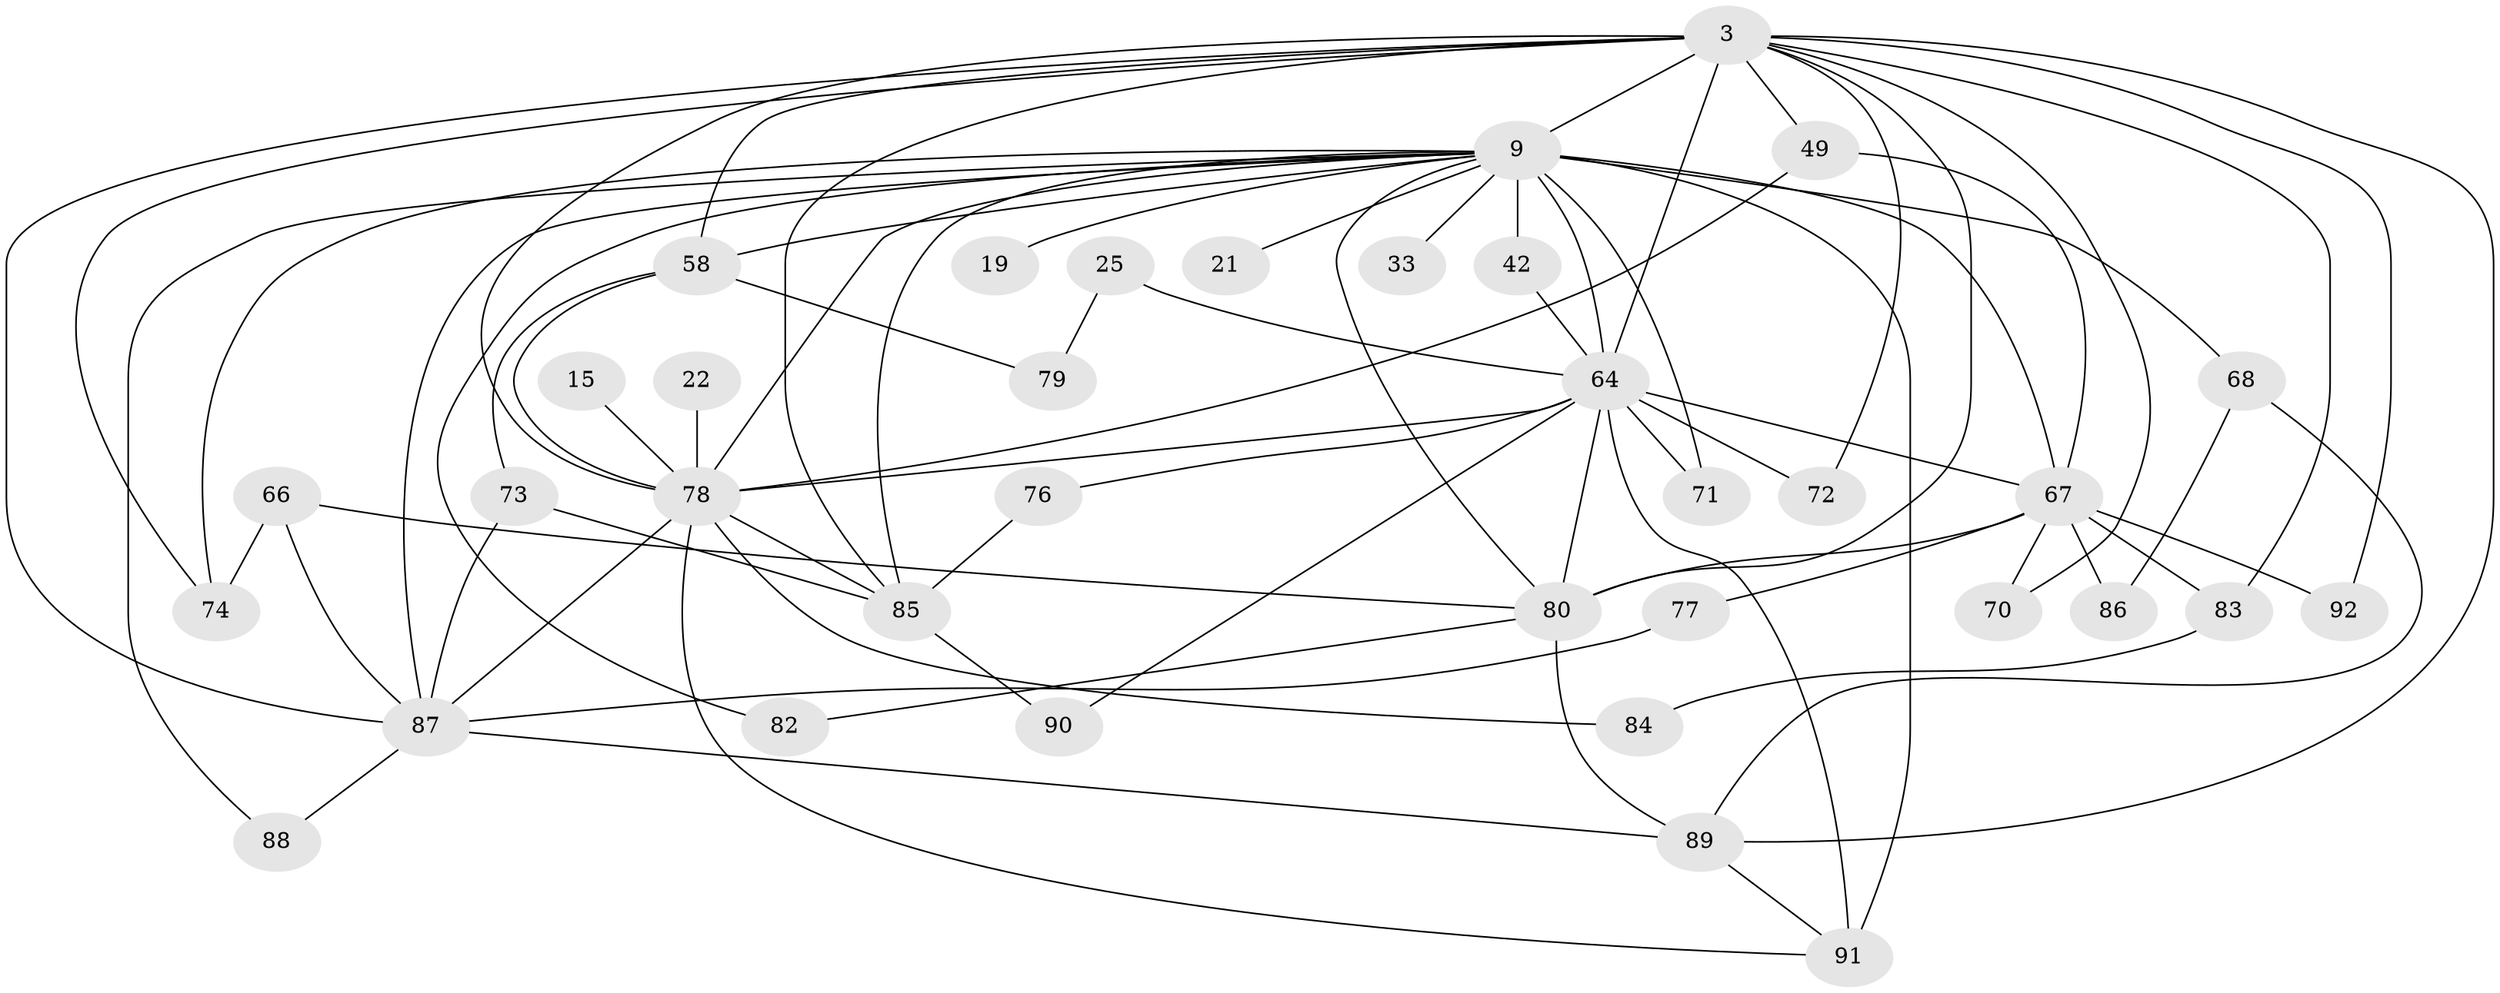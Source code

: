 // original degree distribution, {18: 0.03260869565217391, 20: 0.021739130434782608, 15: 0.010869565217391304, 16: 0.010869565217391304, 12: 0.010869565217391304, 17: 0.010869565217391304, 24: 0.010869565217391304, 4: 0.09782608695652174, 6: 0.010869565217391304, 3: 0.2608695652173913, 2: 0.45652173913043476, 10: 0.010869565217391304, 9: 0.010869565217391304, 8: 0.010869565217391304, 5: 0.03260869565217391}
// Generated by graph-tools (version 1.1) at 2025/48/03/04/25 21:48:54]
// undirected, 36 vertices, 75 edges
graph export_dot {
graph [start="1"]
  node [color=gray90,style=filled];
  3 [super="+2"];
  9 [super="+8"];
  15;
  19;
  21;
  22;
  25;
  33;
  42;
  49 [super="+11"];
  58 [super="+29+48"];
  64 [super="+59+7"];
  66 [super="+27"];
  67 [super="+62+54+52"];
  68;
  70;
  71;
  72 [super="+44"];
  73 [super="+53"];
  74 [super="+50"];
  76;
  77;
  78 [super="+16+10"];
  79;
  80 [super="+65+39+57+41"];
  82 [super="+60"];
  83 [super="+75+14"];
  84;
  85 [super="+56+55+45+36"];
  86 [super="+69"];
  87 [super="+61+81"];
  88;
  89 [super="+12"];
  90;
  91 [super="+63+26"];
  92;
  3 -- 9 [weight=6];
  3 -- 49 [weight=2];
  3 -- 70;
  3 -- 92;
  3 -- 72 [weight=2];
  3 -- 87 [weight=4];
  3 -- 78 [weight=4];
  3 -- 58;
  3 -- 85 [weight=2];
  3 -- 64 [weight=6];
  3 -- 74;
  3 -- 80 [weight=2];
  3 -- 89 [weight=2];
  3 -- 83 [weight=4];
  9 -- 19 [weight=2];
  9 -- 33 [weight=2];
  9 -- 64 [weight=10];
  9 -- 68 [weight=2];
  9 -- 78 [weight=7];
  9 -- 88;
  9 -- 71;
  9 -- 82 [weight=2];
  9 -- 21;
  9 -- 91 [weight=3];
  9 -- 42;
  9 -- 58 [weight=3];
  9 -- 85 [weight=4];
  9 -- 74;
  9 -- 80;
  9 -- 67 [weight=3];
  9 -- 87;
  15 -- 78 [weight=2];
  22 -- 78;
  25 -- 79;
  25 -- 64 [weight=2];
  42 -- 64;
  49 -- 78;
  49 -- 67;
  58 -- 78;
  58 -- 79;
  58 -- 73;
  64 -- 78 [weight=8];
  64 -- 71;
  64 -- 72;
  64 -- 76;
  64 -- 80 [weight=5];
  64 -- 90;
  64 -- 67;
  64 -- 91;
  66 -- 74;
  66 -- 80;
  66 -- 87 [weight=2];
  67 -- 70;
  67 -- 77;
  67 -- 80;
  67 -- 92;
  67 -- 86 [weight=2];
  67 -- 83;
  68 -- 89;
  68 -- 86;
  73 -- 85;
  73 -- 87;
  76 -- 85;
  77 -- 87;
  78 -- 84;
  78 -- 91;
  78 -- 85 [weight=2];
  78 -- 87 [weight=6];
  80 -- 82;
  80 -- 89;
  83 -- 84;
  85 -- 90;
  87 -- 88;
  87 -- 89;
  89 -- 91;
}
